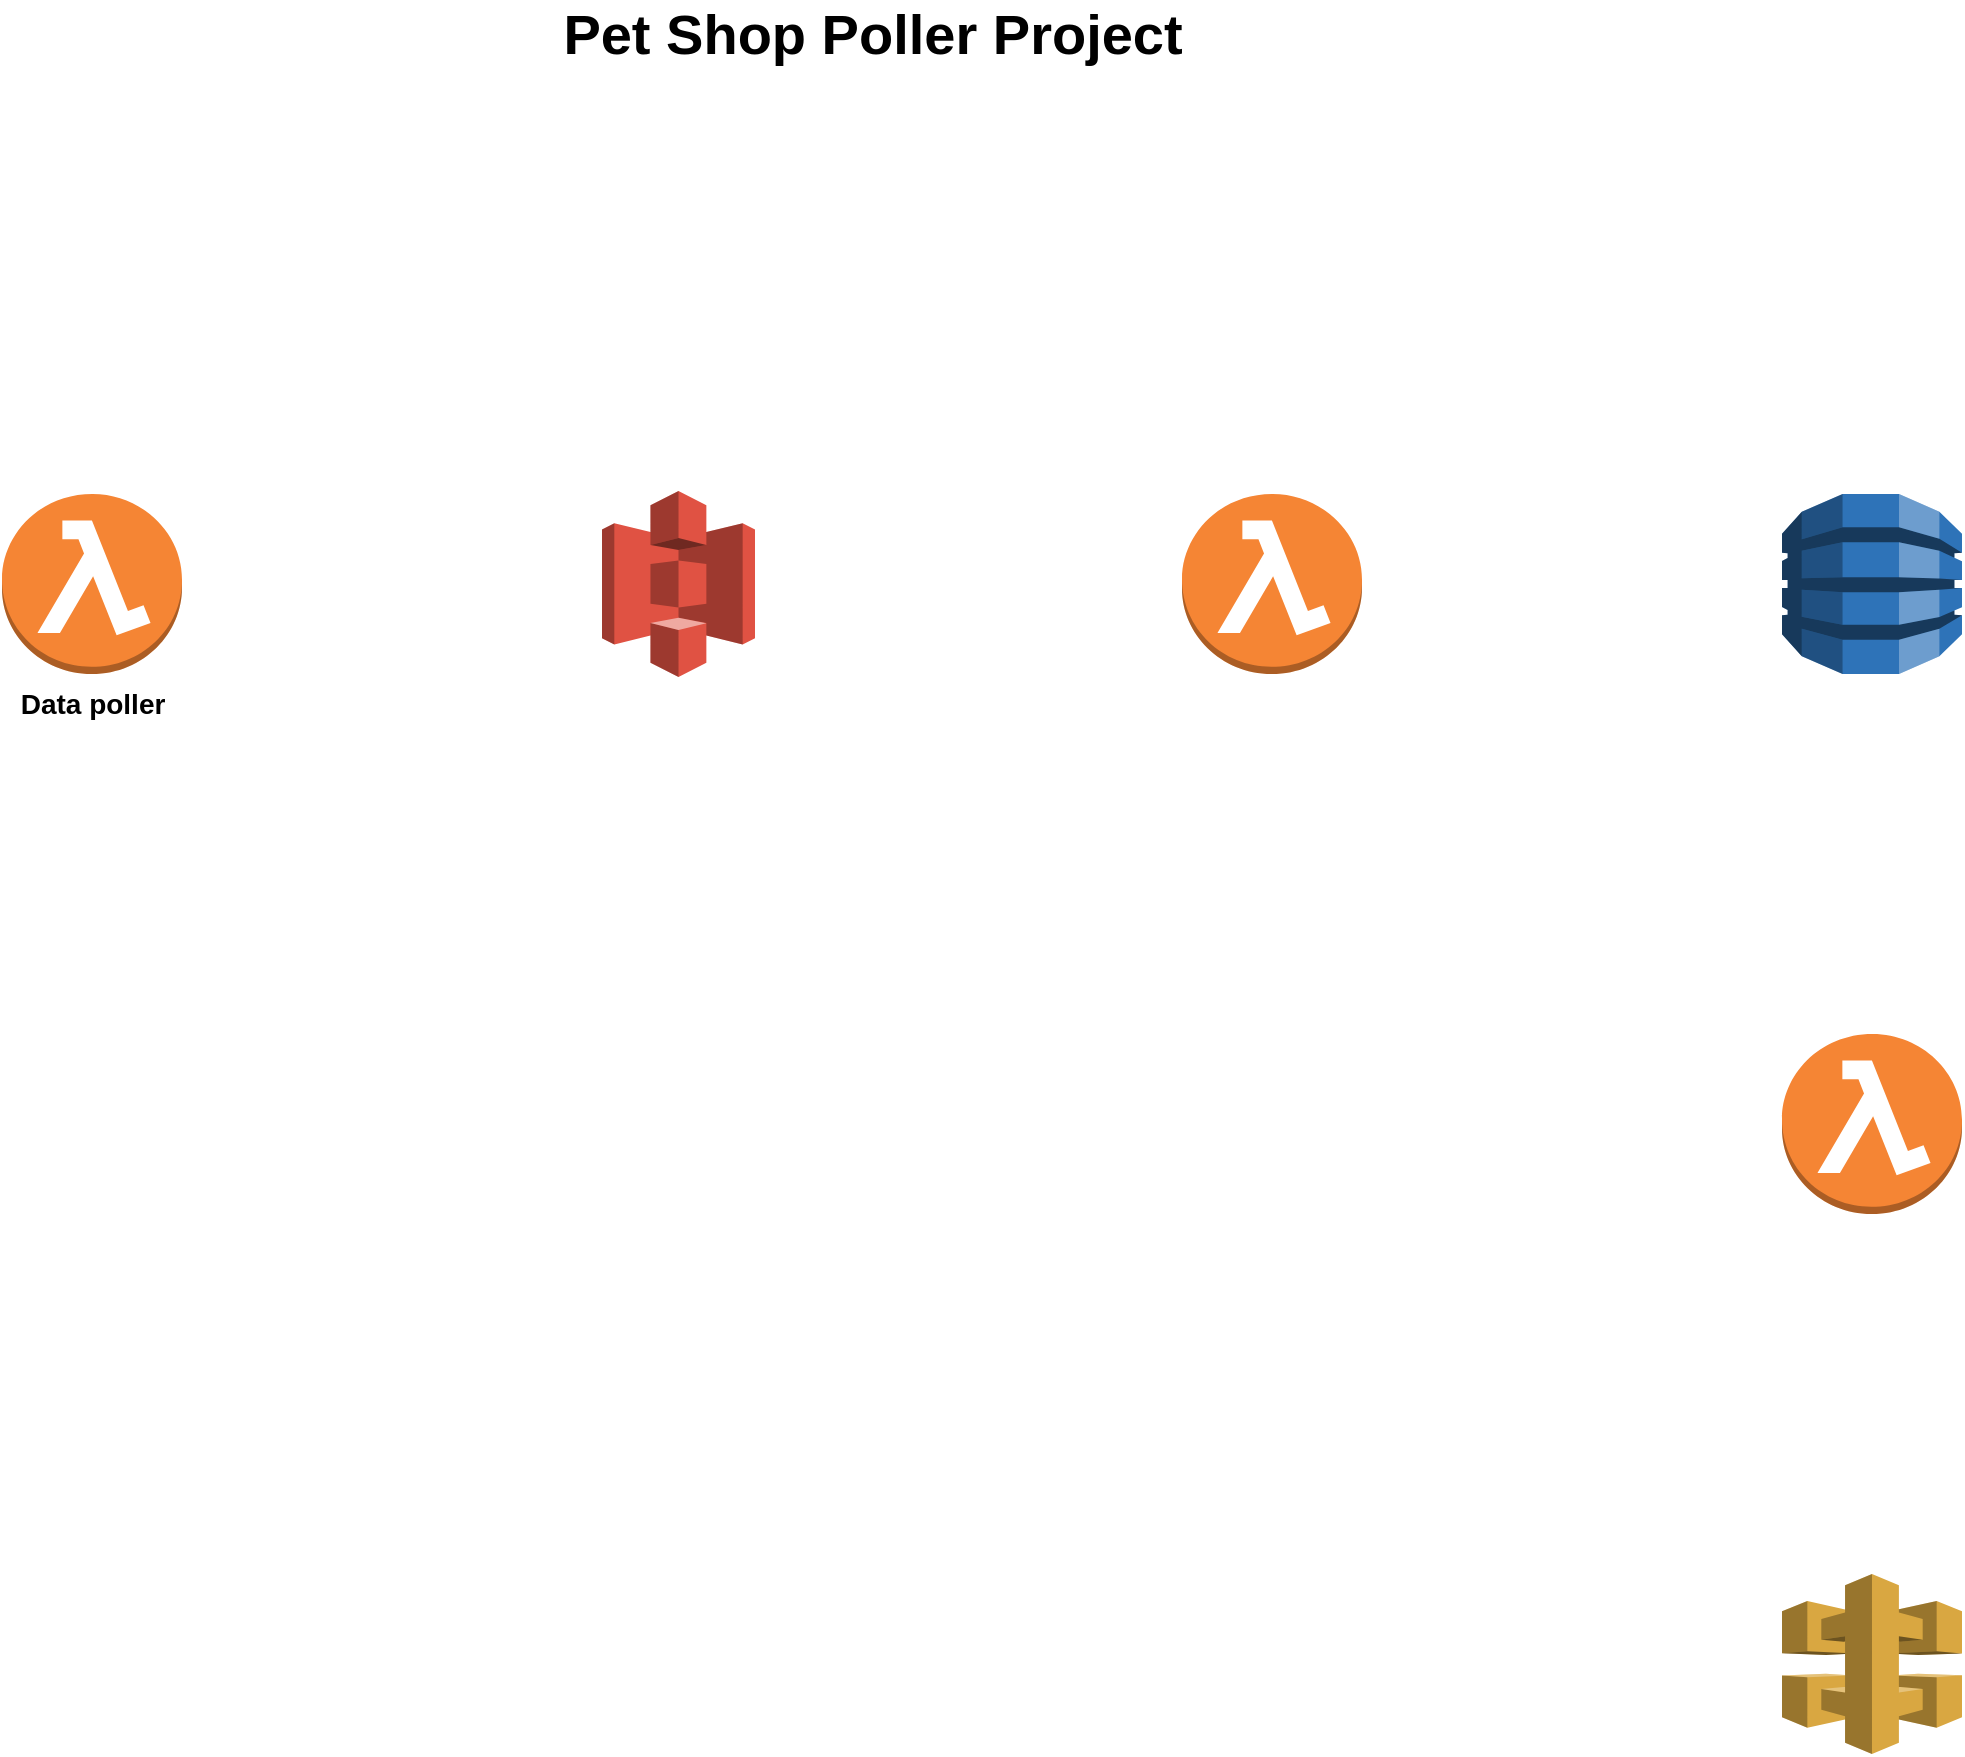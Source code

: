 <mxfile version="14.5.1" type="device"><diagram id="9aK463DieutitutM5-RY" name="Page-1"><mxGraphModel dx="2350" dy="1151" grid="1" gridSize="10" guides="1" tooltips="1" connect="1" arrows="1" fold="1" page="1" pageScale="1" pageWidth="850" pageHeight="1100" math="0" shadow="0"><root><mxCell id="0"/><mxCell id="1" parent="0"/><mxCell id="u67FrRNPbbv-soB7rWCE-1" value="&lt;b&gt;&lt;font style=&quot;font-size: 28px&quot;&gt;Pet Shop Poller Project&lt;/font&gt;&lt;/b&gt;" style="text;html=1;align=center;verticalAlign=middle;resizable=0;points=[];autosize=1;" vertex="1" parent="1"><mxGeometry x="260" y="50" width="330" height="20" as="geometry"/></mxCell><mxCell id="u67FrRNPbbv-soB7rWCE-3" value="&lt;font size=&quot;1&quot;&gt;&lt;b style=&quot;font-size: 14px&quot;&gt;Data poller&lt;/b&gt;&lt;/font&gt;" style="outlineConnect=0;dashed=0;verticalLabelPosition=bottom;verticalAlign=top;align=center;html=1;shape=mxgraph.aws3.lambda_function;fillColor=#F58534;gradientColor=none;" vertex="1" parent="1"><mxGeometry x="-10" y="290" width="90" height="90" as="geometry"/></mxCell><mxCell id="u67FrRNPbbv-soB7rWCE-4" value="" style="outlineConnect=0;dashed=0;verticalLabelPosition=bottom;verticalAlign=top;align=center;html=1;shape=mxgraph.aws3.s3;fillColor=#E05243;gradientColor=none;" vertex="1" parent="1"><mxGeometry x="290" y="288.5" width="76.5" height="93" as="geometry"/></mxCell><mxCell id="u67FrRNPbbv-soB7rWCE-5" value="" style="outlineConnect=0;dashed=0;verticalLabelPosition=bottom;verticalAlign=top;align=center;html=1;shape=mxgraph.aws3.lambda_function;fillColor=#F58534;gradientColor=none;" vertex="1" parent="1"><mxGeometry x="580" y="290" width="90" height="90" as="geometry"/></mxCell><mxCell id="u67FrRNPbbv-soB7rWCE-6" value="" style="outlineConnect=0;dashed=0;verticalLabelPosition=bottom;verticalAlign=top;align=center;html=1;shape=mxgraph.aws3.dynamo_db;fillColor=#2E73B8;gradientColor=none;" vertex="1" parent="1"><mxGeometry x="880" y="290" width="90" height="90" as="geometry"/></mxCell><mxCell id="u67FrRNPbbv-soB7rWCE-7" value="" style="outlineConnect=0;dashed=0;verticalLabelPosition=bottom;verticalAlign=top;align=center;html=1;shape=mxgraph.aws3.lambda_function;fillColor=#F58534;gradientColor=none;" vertex="1" parent="1"><mxGeometry x="880" y="560" width="90" height="90" as="geometry"/></mxCell><mxCell id="u67FrRNPbbv-soB7rWCE-8" value="" style="outlineConnect=0;dashed=0;verticalLabelPosition=bottom;verticalAlign=top;align=center;html=1;shape=mxgraph.aws3.api_gateway;fillColor=#D9A741;gradientColor=none;" vertex="1" parent="1"><mxGeometry x="880" y="830" width="90" height="90" as="geometry"/></mxCell></root></mxGraphModel></diagram></mxfile>
